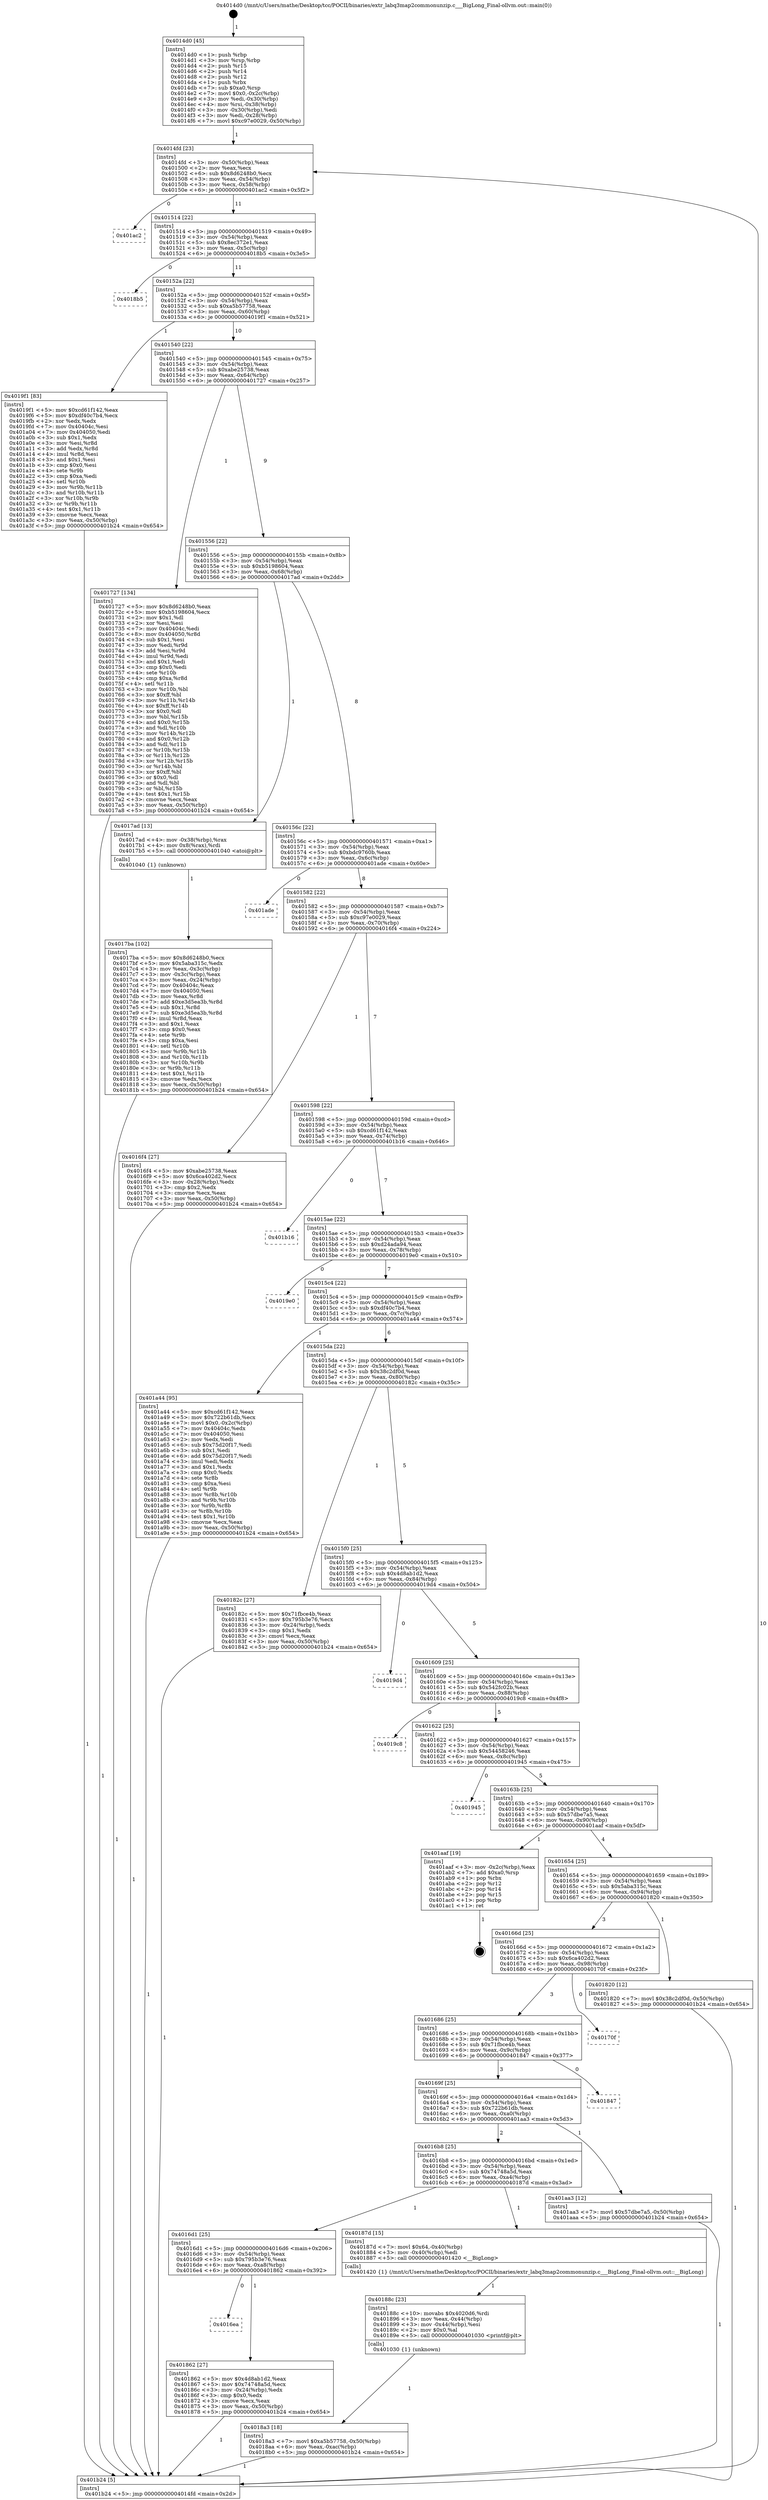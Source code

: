 digraph "0x4014d0" {
  label = "0x4014d0 (/mnt/c/Users/mathe/Desktop/tcc/POCII/binaries/extr_labq3map2commonunzip.c___BigLong_Final-ollvm.out::main(0))"
  labelloc = "t"
  node[shape=record]

  Entry [label="",width=0.3,height=0.3,shape=circle,fillcolor=black,style=filled]
  "0x4014fd" [label="{
     0x4014fd [23]\l
     | [instrs]\l
     &nbsp;&nbsp;0x4014fd \<+3\>: mov -0x50(%rbp),%eax\l
     &nbsp;&nbsp;0x401500 \<+2\>: mov %eax,%ecx\l
     &nbsp;&nbsp;0x401502 \<+6\>: sub $0x8d6248b0,%ecx\l
     &nbsp;&nbsp;0x401508 \<+3\>: mov %eax,-0x54(%rbp)\l
     &nbsp;&nbsp;0x40150b \<+3\>: mov %ecx,-0x58(%rbp)\l
     &nbsp;&nbsp;0x40150e \<+6\>: je 0000000000401ac2 \<main+0x5f2\>\l
  }"]
  "0x401ac2" [label="{
     0x401ac2\l
  }", style=dashed]
  "0x401514" [label="{
     0x401514 [22]\l
     | [instrs]\l
     &nbsp;&nbsp;0x401514 \<+5\>: jmp 0000000000401519 \<main+0x49\>\l
     &nbsp;&nbsp;0x401519 \<+3\>: mov -0x54(%rbp),%eax\l
     &nbsp;&nbsp;0x40151c \<+5\>: sub $0x8ec372e1,%eax\l
     &nbsp;&nbsp;0x401521 \<+3\>: mov %eax,-0x5c(%rbp)\l
     &nbsp;&nbsp;0x401524 \<+6\>: je 00000000004018b5 \<main+0x3e5\>\l
  }"]
  Exit [label="",width=0.3,height=0.3,shape=circle,fillcolor=black,style=filled,peripheries=2]
  "0x4018b5" [label="{
     0x4018b5\l
  }", style=dashed]
  "0x40152a" [label="{
     0x40152a [22]\l
     | [instrs]\l
     &nbsp;&nbsp;0x40152a \<+5\>: jmp 000000000040152f \<main+0x5f\>\l
     &nbsp;&nbsp;0x40152f \<+3\>: mov -0x54(%rbp),%eax\l
     &nbsp;&nbsp;0x401532 \<+5\>: sub $0xa5b57758,%eax\l
     &nbsp;&nbsp;0x401537 \<+3\>: mov %eax,-0x60(%rbp)\l
     &nbsp;&nbsp;0x40153a \<+6\>: je 00000000004019f1 \<main+0x521\>\l
  }"]
  "0x4018a3" [label="{
     0x4018a3 [18]\l
     | [instrs]\l
     &nbsp;&nbsp;0x4018a3 \<+7\>: movl $0xa5b57758,-0x50(%rbp)\l
     &nbsp;&nbsp;0x4018aa \<+6\>: mov %eax,-0xac(%rbp)\l
     &nbsp;&nbsp;0x4018b0 \<+5\>: jmp 0000000000401b24 \<main+0x654\>\l
  }"]
  "0x4019f1" [label="{
     0x4019f1 [83]\l
     | [instrs]\l
     &nbsp;&nbsp;0x4019f1 \<+5\>: mov $0xcd61f142,%eax\l
     &nbsp;&nbsp;0x4019f6 \<+5\>: mov $0xdf40c7b4,%ecx\l
     &nbsp;&nbsp;0x4019fb \<+2\>: xor %edx,%edx\l
     &nbsp;&nbsp;0x4019fd \<+7\>: mov 0x40404c,%esi\l
     &nbsp;&nbsp;0x401a04 \<+7\>: mov 0x404050,%edi\l
     &nbsp;&nbsp;0x401a0b \<+3\>: sub $0x1,%edx\l
     &nbsp;&nbsp;0x401a0e \<+3\>: mov %esi,%r8d\l
     &nbsp;&nbsp;0x401a11 \<+3\>: add %edx,%r8d\l
     &nbsp;&nbsp;0x401a14 \<+4\>: imul %r8d,%esi\l
     &nbsp;&nbsp;0x401a18 \<+3\>: and $0x1,%esi\l
     &nbsp;&nbsp;0x401a1b \<+3\>: cmp $0x0,%esi\l
     &nbsp;&nbsp;0x401a1e \<+4\>: sete %r9b\l
     &nbsp;&nbsp;0x401a22 \<+3\>: cmp $0xa,%edi\l
     &nbsp;&nbsp;0x401a25 \<+4\>: setl %r10b\l
     &nbsp;&nbsp;0x401a29 \<+3\>: mov %r9b,%r11b\l
     &nbsp;&nbsp;0x401a2c \<+3\>: and %r10b,%r11b\l
     &nbsp;&nbsp;0x401a2f \<+3\>: xor %r10b,%r9b\l
     &nbsp;&nbsp;0x401a32 \<+3\>: or %r9b,%r11b\l
     &nbsp;&nbsp;0x401a35 \<+4\>: test $0x1,%r11b\l
     &nbsp;&nbsp;0x401a39 \<+3\>: cmovne %ecx,%eax\l
     &nbsp;&nbsp;0x401a3c \<+3\>: mov %eax,-0x50(%rbp)\l
     &nbsp;&nbsp;0x401a3f \<+5\>: jmp 0000000000401b24 \<main+0x654\>\l
  }"]
  "0x401540" [label="{
     0x401540 [22]\l
     | [instrs]\l
     &nbsp;&nbsp;0x401540 \<+5\>: jmp 0000000000401545 \<main+0x75\>\l
     &nbsp;&nbsp;0x401545 \<+3\>: mov -0x54(%rbp),%eax\l
     &nbsp;&nbsp;0x401548 \<+5\>: sub $0xabe25738,%eax\l
     &nbsp;&nbsp;0x40154d \<+3\>: mov %eax,-0x64(%rbp)\l
     &nbsp;&nbsp;0x401550 \<+6\>: je 0000000000401727 \<main+0x257\>\l
  }"]
  "0x40188c" [label="{
     0x40188c [23]\l
     | [instrs]\l
     &nbsp;&nbsp;0x40188c \<+10\>: movabs $0x4020d6,%rdi\l
     &nbsp;&nbsp;0x401896 \<+3\>: mov %eax,-0x44(%rbp)\l
     &nbsp;&nbsp;0x401899 \<+3\>: mov -0x44(%rbp),%esi\l
     &nbsp;&nbsp;0x40189c \<+2\>: mov $0x0,%al\l
     &nbsp;&nbsp;0x40189e \<+5\>: call 0000000000401030 \<printf@plt\>\l
     | [calls]\l
     &nbsp;&nbsp;0x401030 \{1\} (unknown)\l
  }"]
  "0x401727" [label="{
     0x401727 [134]\l
     | [instrs]\l
     &nbsp;&nbsp;0x401727 \<+5\>: mov $0x8d6248b0,%eax\l
     &nbsp;&nbsp;0x40172c \<+5\>: mov $0xb5198604,%ecx\l
     &nbsp;&nbsp;0x401731 \<+2\>: mov $0x1,%dl\l
     &nbsp;&nbsp;0x401733 \<+2\>: xor %esi,%esi\l
     &nbsp;&nbsp;0x401735 \<+7\>: mov 0x40404c,%edi\l
     &nbsp;&nbsp;0x40173c \<+8\>: mov 0x404050,%r8d\l
     &nbsp;&nbsp;0x401744 \<+3\>: sub $0x1,%esi\l
     &nbsp;&nbsp;0x401747 \<+3\>: mov %edi,%r9d\l
     &nbsp;&nbsp;0x40174a \<+3\>: add %esi,%r9d\l
     &nbsp;&nbsp;0x40174d \<+4\>: imul %r9d,%edi\l
     &nbsp;&nbsp;0x401751 \<+3\>: and $0x1,%edi\l
     &nbsp;&nbsp;0x401754 \<+3\>: cmp $0x0,%edi\l
     &nbsp;&nbsp;0x401757 \<+4\>: sete %r10b\l
     &nbsp;&nbsp;0x40175b \<+4\>: cmp $0xa,%r8d\l
     &nbsp;&nbsp;0x40175f \<+4\>: setl %r11b\l
     &nbsp;&nbsp;0x401763 \<+3\>: mov %r10b,%bl\l
     &nbsp;&nbsp;0x401766 \<+3\>: xor $0xff,%bl\l
     &nbsp;&nbsp;0x401769 \<+3\>: mov %r11b,%r14b\l
     &nbsp;&nbsp;0x40176c \<+4\>: xor $0xff,%r14b\l
     &nbsp;&nbsp;0x401770 \<+3\>: xor $0x0,%dl\l
     &nbsp;&nbsp;0x401773 \<+3\>: mov %bl,%r15b\l
     &nbsp;&nbsp;0x401776 \<+4\>: and $0x0,%r15b\l
     &nbsp;&nbsp;0x40177a \<+3\>: and %dl,%r10b\l
     &nbsp;&nbsp;0x40177d \<+3\>: mov %r14b,%r12b\l
     &nbsp;&nbsp;0x401780 \<+4\>: and $0x0,%r12b\l
     &nbsp;&nbsp;0x401784 \<+3\>: and %dl,%r11b\l
     &nbsp;&nbsp;0x401787 \<+3\>: or %r10b,%r15b\l
     &nbsp;&nbsp;0x40178a \<+3\>: or %r11b,%r12b\l
     &nbsp;&nbsp;0x40178d \<+3\>: xor %r12b,%r15b\l
     &nbsp;&nbsp;0x401790 \<+3\>: or %r14b,%bl\l
     &nbsp;&nbsp;0x401793 \<+3\>: xor $0xff,%bl\l
     &nbsp;&nbsp;0x401796 \<+3\>: or $0x0,%dl\l
     &nbsp;&nbsp;0x401799 \<+2\>: and %dl,%bl\l
     &nbsp;&nbsp;0x40179b \<+3\>: or %bl,%r15b\l
     &nbsp;&nbsp;0x40179e \<+4\>: test $0x1,%r15b\l
     &nbsp;&nbsp;0x4017a2 \<+3\>: cmovne %ecx,%eax\l
     &nbsp;&nbsp;0x4017a5 \<+3\>: mov %eax,-0x50(%rbp)\l
     &nbsp;&nbsp;0x4017a8 \<+5\>: jmp 0000000000401b24 \<main+0x654\>\l
  }"]
  "0x401556" [label="{
     0x401556 [22]\l
     | [instrs]\l
     &nbsp;&nbsp;0x401556 \<+5\>: jmp 000000000040155b \<main+0x8b\>\l
     &nbsp;&nbsp;0x40155b \<+3\>: mov -0x54(%rbp),%eax\l
     &nbsp;&nbsp;0x40155e \<+5\>: sub $0xb5198604,%eax\l
     &nbsp;&nbsp;0x401563 \<+3\>: mov %eax,-0x68(%rbp)\l
     &nbsp;&nbsp;0x401566 \<+6\>: je 00000000004017ad \<main+0x2dd\>\l
  }"]
  "0x4016ea" [label="{
     0x4016ea\l
  }", style=dashed]
  "0x4017ad" [label="{
     0x4017ad [13]\l
     | [instrs]\l
     &nbsp;&nbsp;0x4017ad \<+4\>: mov -0x38(%rbp),%rax\l
     &nbsp;&nbsp;0x4017b1 \<+4\>: mov 0x8(%rax),%rdi\l
     &nbsp;&nbsp;0x4017b5 \<+5\>: call 0000000000401040 \<atoi@plt\>\l
     | [calls]\l
     &nbsp;&nbsp;0x401040 \{1\} (unknown)\l
  }"]
  "0x40156c" [label="{
     0x40156c [22]\l
     | [instrs]\l
     &nbsp;&nbsp;0x40156c \<+5\>: jmp 0000000000401571 \<main+0xa1\>\l
     &nbsp;&nbsp;0x401571 \<+3\>: mov -0x54(%rbp),%eax\l
     &nbsp;&nbsp;0x401574 \<+5\>: sub $0xbdc9760b,%eax\l
     &nbsp;&nbsp;0x401579 \<+3\>: mov %eax,-0x6c(%rbp)\l
     &nbsp;&nbsp;0x40157c \<+6\>: je 0000000000401ade \<main+0x60e\>\l
  }"]
  "0x401862" [label="{
     0x401862 [27]\l
     | [instrs]\l
     &nbsp;&nbsp;0x401862 \<+5\>: mov $0x4d8ab1d2,%eax\l
     &nbsp;&nbsp;0x401867 \<+5\>: mov $0x74748a5d,%ecx\l
     &nbsp;&nbsp;0x40186c \<+3\>: mov -0x24(%rbp),%edx\l
     &nbsp;&nbsp;0x40186f \<+3\>: cmp $0x0,%edx\l
     &nbsp;&nbsp;0x401872 \<+3\>: cmove %ecx,%eax\l
     &nbsp;&nbsp;0x401875 \<+3\>: mov %eax,-0x50(%rbp)\l
     &nbsp;&nbsp;0x401878 \<+5\>: jmp 0000000000401b24 \<main+0x654\>\l
  }"]
  "0x401ade" [label="{
     0x401ade\l
  }", style=dashed]
  "0x401582" [label="{
     0x401582 [22]\l
     | [instrs]\l
     &nbsp;&nbsp;0x401582 \<+5\>: jmp 0000000000401587 \<main+0xb7\>\l
     &nbsp;&nbsp;0x401587 \<+3\>: mov -0x54(%rbp),%eax\l
     &nbsp;&nbsp;0x40158a \<+5\>: sub $0xc97e0029,%eax\l
     &nbsp;&nbsp;0x40158f \<+3\>: mov %eax,-0x70(%rbp)\l
     &nbsp;&nbsp;0x401592 \<+6\>: je 00000000004016f4 \<main+0x224\>\l
  }"]
  "0x4016d1" [label="{
     0x4016d1 [25]\l
     | [instrs]\l
     &nbsp;&nbsp;0x4016d1 \<+5\>: jmp 00000000004016d6 \<main+0x206\>\l
     &nbsp;&nbsp;0x4016d6 \<+3\>: mov -0x54(%rbp),%eax\l
     &nbsp;&nbsp;0x4016d9 \<+5\>: sub $0x795b3e76,%eax\l
     &nbsp;&nbsp;0x4016de \<+6\>: mov %eax,-0xa8(%rbp)\l
     &nbsp;&nbsp;0x4016e4 \<+6\>: je 0000000000401862 \<main+0x392\>\l
  }"]
  "0x4016f4" [label="{
     0x4016f4 [27]\l
     | [instrs]\l
     &nbsp;&nbsp;0x4016f4 \<+5\>: mov $0xabe25738,%eax\l
     &nbsp;&nbsp;0x4016f9 \<+5\>: mov $0x6ca402d2,%ecx\l
     &nbsp;&nbsp;0x4016fe \<+3\>: mov -0x28(%rbp),%edx\l
     &nbsp;&nbsp;0x401701 \<+3\>: cmp $0x2,%edx\l
     &nbsp;&nbsp;0x401704 \<+3\>: cmovne %ecx,%eax\l
     &nbsp;&nbsp;0x401707 \<+3\>: mov %eax,-0x50(%rbp)\l
     &nbsp;&nbsp;0x40170a \<+5\>: jmp 0000000000401b24 \<main+0x654\>\l
  }"]
  "0x401598" [label="{
     0x401598 [22]\l
     | [instrs]\l
     &nbsp;&nbsp;0x401598 \<+5\>: jmp 000000000040159d \<main+0xcd\>\l
     &nbsp;&nbsp;0x40159d \<+3\>: mov -0x54(%rbp),%eax\l
     &nbsp;&nbsp;0x4015a0 \<+5\>: sub $0xcd61f142,%eax\l
     &nbsp;&nbsp;0x4015a5 \<+3\>: mov %eax,-0x74(%rbp)\l
     &nbsp;&nbsp;0x4015a8 \<+6\>: je 0000000000401b16 \<main+0x646\>\l
  }"]
  "0x401b24" [label="{
     0x401b24 [5]\l
     | [instrs]\l
     &nbsp;&nbsp;0x401b24 \<+5\>: jmp 00000000004014fd \<main+0x2d\>\l
  }"]
  "0x4014d0" [label="{
     0x4014d0 [45]\l
     | [instrs]\l
     &nbsp;&nbsp;0x4014d0 \<+1\>: push %rbp\l
     &nbsp;&nbsp;0x4014d1 \<+3\>: mov %rsp,%rbp\l
     &nbsp;&nbsp;0x4014d4 \<+2\>: push %r15\l
     &nbsp;&nbsp;0x4014d6 \<+2\>: push %r14\l
     &nbsp;&nbsp;0x4014d8 \<+2\>: push %r12\l
     &nbsp;&nbsp;0x4014da \<+1\>: push %rbx\l
     &nbsp;&nbsp;0x4014db \<+7\>: sub $0xa0,%rsp\l
     &nbsp;&nbsp;0x4014e2 \<+7\>: movl $0x0,-0x2c(%rbp)\l
     &nbsp;&nbsp;0x4014e9 \<+3\>: mov %edi,-0x30(%rbp)\l
     &nbsp;&nbsp;0x4014ec \<+4\>: mov %rsi,-0x38(%rbp)\l
     &nbsp;&nbsp;0x4014f0 \<+3\>: mov -0x30(%rbp),%edi\l
     &nbsp;&nbsp;0x4014f3 \<+3\>: mov %edi,-0x28(%rbp)\l
     &nbsp;&nbsp;0x4014f6 \<+7\>: movl $0xc97e0029,-0x50(%rbp)\l
  }"]
  "0x4017ba" [label="{
     0x4017ba [102]\l
     | [instrs]\l
     &nbsp;&nbsp;0x4017ba \<+5\>: mov $0x8d6248b0,%ecx\l
     &nbsp;&nbsp;0x4017bf \<+5\>: mov $0x5aba315c,%edx\l
     &nbsp;&nbsp;0x4017c4 \<+3\>: mov %eax,-0x3c(%rbp)\l
     &nbsp;&nbsp;0x4017c7 \<+3\>: mov -0x3c(%rbp),%eax\l
     &nbsp;&nbsp;0x4017ca \<+3\>: mov %eax,-0x24(%rbp)\l
     &nbsp;&nbsp;0x4017cd \<+7\>: mov 0x40404c,%eax\l
     &nbsp;&nbsp;0x4017d4 \<+7\>: mov 0x404050,%esi\l
     &nbsp;&nbsp;0x4017db \<+3\>: mov %eax,%r8d\l
     &nbsp;&nbsp;0x4017de \<+7\>: add $0xe3d5ea3b,%r8d\l
     &nbsp;&nbsp;0x4017e5 \<+4\>: sub $0x1,%r8d\l
     &nbsp;&nbsp;0x4017e9 \<+7\>: sub $0xe3d5ea3b,%r8d\l
     &nbsp;&nbsp;0x4017f0 \<+4\>: imul %r8d,%eax\l
     &nbsp;&nbsp;0x4017f4 \<+3\>: and $0x1,%eax\l
     &nbsp;&nbsp;0x4017f7 \<+3\>: cmp $0x0,%eax\l
     &nbsp;&nbsp;0x4017fa \<+4\>: sete %r9b\l
     &nbsp;&nbsp;0x4017fe \<+3\>: cmp $0xa,%esi\l
     &nbsp;&nbsp;0x401801 \<+4\>: setl %r10b\l
     &nbsp;&nbsp;0x401805 \<+3\>: mov %r9b,%r11b\l
     &nbsp;&nbsp;0x401808 \<+3\>: and %r10b,%r11b\l
     &nbsp;&nbsp;0x40180b \<+3\>: xor %r10b,%r9b\l
     &nbsp;&nbsp;0x40180e \<+3\>: or %r9b,%r11b\l
     &nbsp;&nbsp;0x401811 \<+4\>: test $0x1,%r11b\l
     &nbsp;&nbsp;0x401815 \<+3\>: cmovne %edx,%ecx\l
     &nbsp;&nbsp;0x401818 \<+3\>: mov %ecx,-0x50(%rbp)\l
     &nbsp;&nbsp;0x40181b \<+5\>: jmp 0000000000401b24 \<main+0x654\>\l
  }"]
  "0x40187d" [label="{
     0x40187d [15]\l
     | [instrs]\l
     &nbsp;&nbsp;0x40187d \<+7\>: movl $0x64,-0x40(%rbp)\l
     &nbsp;&nbsp;0x401884 \<+3\>: mov -0x40(%rbp),%edi\l
     &nbsp;&nbsp;0x401887 \<+5\>: call 0000000000401420 \<__BigLong\>\l
     | [calls]\l
     &nbsp;&nbsp;0x401420 \{1\} (/mnt/c/Users/mathe/Desktop/tcc/POCII/binaries/extr_labq3map2commonunzip.c___BigLong_Final-ollvm.out::__BigLong)\l
  }"]
  "0x401b16" [label="{
     0x401b16\l
  }", style=dashed]
  "0x4015ae" [label="{
     0x4015ae [22]\l
     | [instrs]\l
     &nbsp;&nbsp;0x4015ae \<+5\>: jmp 00000000004015b3 \<main+0xe3\>\l
     &nbsp;&nbsp;0x4015b3 \<+3\>: mov -0x54(%rbp),%eax\l
     &nbsp;&nbsp;0x4015b6 \<+5\>: sub $0xd24ada94,%eax\l
     &nbsp;&nbsp;0x4015bb \<+3\>: mov %eax,-0x78(%rbp)\l
     &nbsp;&nbsp;0x4015be \<+6\>: je 00000000004019e0 \<main+0x510\>\l
  }"]
  "0x4016b8" [label="{
     0x4016b8 [25]\l
     | [instrs]\l
     &nbsp;&nbsp;0x4016b8 \<+5\>: jmp 00000000004016bd \<main+0x1ed\>\l
     &nbsp;&nbsp;0x4016bd \<+3\>: mov -0x54(%rbp),%eax\l
     &nbsp;&nbsp;0x4016c0 \<+5\>: sub $0x74748a5d,%eax\l
     &nbsp;&nbsp;0x4016c5 \<+6\>: mov %eax,-0xa4(%rbp)\l
     &nbsp;&nbsp;0x4016cb \<+6\>: je 000000000040187d \<main+0x3ad\>\l
  }"]
  "0x4019e0" [label="{
     0x4019e0\l
  }", style=dashed]
  "0x4015c4" [label="{
     0x4015c4 [22]\l
     | [instrs]\l
     &nbsp;&nbsp;0x4015c4 \<+5\>: jmp 00000000004015c9 \<main+0xf9\>\l
     &nbsp;&nbsp;0x4015c9 \<+3\>: mov -0x54(%rbp),%eax\l
     &nbsp;&nbsp;0x4015cc \<+5\>: sub $0xdf40c7b4,%eax\l
     &nbsp;&nbsp;0x4015d1 \<+3\>: mov %eax,-0x7c(%rbp)\l
     &nbsp;&nbsp;0x4015d4 \<+6\>: je 0000000000401a44 \<main+0x574\>\l
  }"]
  "0x401aa3" [label="{
     0x401aa3 [12]\l
     | [instrs]\l
     &nbsp;&nbsp;0x401aa3 \<+7\>: movl $0x57dbe7a5,-0x50(%rbp)\l
     &nbsp;&nbsp;0x401aaa \<+5\>: jmp 0000000000401b24 \<main+0x654\>\l
  }"]
  "0x401a44" [label="{
     0x401a44 [95]\l
     | [instrs]\l
     &nbsp;&nbsp;0x401a44 \<+5\>: mov $0xcd61f142,%eax\l
     &nbsp;&nbsp;0x401a49 \<+5\>: mov $0x722b61db,%ecx\l
     &nbsp;&nbsp;0x401a4e \<+7\>: movl $0x0,-0x2c(%rbp)\l
     &nbsp;&nbsp;0x401a55 \<+7\>: mov 0x40404c,%edx\l
     &nbsp;&nbsp;0x401a5c \<+7\>: mov 0x404050,%esi\l
     &nbsp;&nbsp;0x401a63 \<+2\>: mov %edx,%edi\l
     &nbsp;&nbsp;0x401a65 \<+6\>: sub $0x75d20f17,%edi\l
     &nbsp;&nbsp;0x401a6b \<+3\>: sub $0x1,%edi\l
     &nbsp;&nbsp;0x401a6e \<+6\>: add $0x75d20f17,%edi\l
     &nbsp;&nbsp;0x401a74 \<+3\>: imul %edi,%edx\l
     &nbsp;&nbsp;0x401a77 \<+3\>: and $0x1,%edx\l
     &nbsp;&nbsp;0x401a7a \<+3\>: cmp $0x0,%edx\l
     &nbsp;&nbsp;0x401a7d \<+4\>: sete %r8b\l
     &nbsp;&nbsp;0x401a81 \<+3\>: cmp $0xa,%esi\l
     &nbsp;&nbsp;0x401a84 \<+4\>: setl %r9b\l
     &nbsp;&nbsp;0x401a88 \<+3\>: mov %r8b,%r10b\l
     &nbsp;&nbsp;0x401a8b \<+3\>: and %r9b,%r10b\l
     &nbsp;&nbsp;0x401a8e \<+3\>: xor %r9b,%r8b\l
     &nbsp;&nbsp;0x401a91 \<+3\>: or %r8b,%r10b\l
     &nbsp;&nbsp;0x401a94 \<+4\>: test $0x1,%r10b\l
     &nbsp;&nbsp;0x401a98 \<+3\>: cmovne %ecx,%eax\l
     &nbsp;&nbsp;0x401a9b \<+3\>: mov %eax,-0x50(%rbp)\l
     &nbsp;&nbsp;0x401a9e \<+5\>: jmp 0000000000401b24 \<main+0x654\>\l
  }"]
  "0x4015da" [label="{
     0x4015da [22]\l
     | [instrs]\l
     &nbsp;&nbsp;0x4015da \<+5\>: jmp 00000000004015df \<main+0x10f\>\l
     &nbsp;&nbsp;0x4015df \<+3\>: mov -0x54(%rbp),%eax\l
     &nbsp;&nbsp;0x4015e2 \<+5\>: sub $0x38c2df0d,%eax\l
     &nbsp;&nbsp;0x4015e7 \<+3\>: mov %eax,-0x80(%rbp)\l
     &nbsp;&nbsp;0x4015ea \<+6\>: je 000000000040182c \<main+0x35c\>\l
  }"]
  "0x40169f" [label="{
     0x40169f [25]\l
     | [instrs]\l
     &nbsp;&nbsp;0x40169f \<+5\>: jmp 00000000004016a4 \<main+0x1d4\>\l
     &nbsp;&nbsp;0x4016a4 \<+3\>: mov -0x54(%rbp),%eax\l
     &nbsp;&nbsp;0x4016a7 \<+5\>: sub $0x722b61db,%eax\l
     &nbsp;&nbsp;0x4016ac \<+6\>: mov %eax,-0xa0(%rbp)\l
     &nbsp;&nbsp;0x4016b2 \<+6\>: je 0000000000401aa3 \<main+0x5d3\>\l
  }"]
  "0x40182c" [label="{
     0x40182c [27]\l
     | [instrs]\l
     &nbsp;&nbsp;0x40182c \<+5\>: mov $0x71fbce4b,%eax\l
     &nbsp;&nbsp;0x401831 \<+5\>: mov $0x795b3e76,%ecx\l
     &nbsp;&nbsp;0x401836 \<+3\>: mov -0x24(%rbp),%edx\l
     &nbsp;&nbsp;0x401839 \<+3\>: cmp $0x1,%edx\l
     &nbsp;&nbsp;0x40183c \<+3\>: cmovl %ecx,%eax\l
     &nbsp;&nbsp;0x40183f \<+3\>: mov %eax,-0x50(%rbp)\l
     &nbsp;&nbsp;0x401842 \<+5\>: jmp 0000000000401b24 \<main+0x654\>\l
  }"]
  "0x4015f0" [label="{
     0x4015f0 [25]\l
     | [instrs]\l
     &nbsp;&nbsp;0x4015f0 \<+5\>: jmp 00000000004015f5 \<main+0x125\>\l
     &nbsp;&nbsp;0x4015f5 \<+3\>: mov -0x54(%rbp),%eax\l
     &nbsp;&nbsp;0x4015f8 \<+5\>: sub $0x4d8ab1d2,%eax\l
     &nbsp;&nbsp;0x4015fd \<+6\>: mov %eax,-0x84(%rbp)\l
     &nbsp;&nbsp;0x401603 \<+6\>: je 00000000004019d4 \<main+0x504\>\l
  }"]
  "0x401847" [label="{
     0x401847\l
  }", style=dashed]
  "0x4019d4" [label="{
     0x4019d4\l
  }", style=dashed]
  "0x401609" [label="{
     0x401609 [25]\l
     | [instrs]\l
     &nbsp;&nbsp;0x401609 \<+5\>: jmp 000000000040160e \<main+0x13e\>\l
     &nbsp;&nbsp;0x40160e \<+3\>: mov -0x54(%rbp),%eax\l
     &nbsp;&nbsp;0x401611 \<+5\>: sub $0x542fc02b,%eax\l
     &nbsp;&nbsp;0x401616 \<+6\>: mov %eax,-0x88(%rbp)\l
     &nbsp;&nbsp;0x40161c \<+6\>: je 00000000004019c8 \<main+0x4f8\>\l
  }"]
  "0x401686" [label="{
     0x401686 [25]\l
     | [instrs]\l
     &nbsp;&nbsp;0x401686 \<+5\>: jmp 000000000040168b \<main+0x1bb\>\l
     &nbsp;&nbsp;0x40168b \<+3\>: mov -0x54(%rbp),%eax\l
     &nbsp;&nbsp;0x40168e \<+5\>: sub $0x71fbce4b,%eax\l
     &nbsp;&nbsp;0x401693 \<+6\>: mov %eax,-0x9c(%rbp)\l
     &nbsp;&nbsp;0x401699 \<+6\>: je 0000000000401847 \<main+0x377\>\l
  }"]
  "0x4019c8" [label="{
     0x4019c8\l
  }", style=dashed]
  "0x401622" [label="{
     0x401622 [25]\l
     | [instrs]\l
     &nbsp;&nbsp;0x401622 \<+5\>: jmp 0000000000401627 \<main+0x157\>\l
     &nbsp;&nbsp;0x401627 \<+3\>: mov -0x54(%rbp),%eax\l
     &nbsp;&nbsp;0x40162a \<+5\>: sub $0x54458246,%eax\l
     &nbsp;&nbsp;0x40162f \<+6\>: mov %eax,-0x8c(%rbp)\l
     &nbsp;&nbsp;0x401635 \<+6\>: je 0000000000401945 \<main+0x475\>\l
  }"]
  "0x40170f" [label="{
     0x40170f\l
  }", style=dashed]
  "0x401945" [label="{
     0x401945\l
  }", style=dashed]
  "0x40163b" [label="{
     0x40163b [25]\l
     | [instrs]\l
     &nbsp;&nbsp;0x40163b \<+5\>: jmp 0000000000401640 \<main+0x170\>\l
     &nbsp;&nbsp;0x401640 \<+3\>: mov -0x54(%rbp),%eax\l
     &nbsp;&nbsp;0x401643 \<+5\>: sub $0x57dbe7a5,%eax\l
     &nbsp;&nbsp;0x401648 \<+6\>: mov %eax,-0x90(%rbp)\l
     &nbsp;&nbsp;0x40164e \<+6\>: je 0000000000401aaf \<main+0x5df\>\l
  }"]
  "0x40166d" [label="{
     0x40166d [25]\l
     | [instrs]\l
     &nbsp;&nbsp;0x40166d \<+5\>: jmp 0000000000401672 \<main+0x1a2\>\l
     &nbsp;&nbsp;0x401672 \<+3\>: mov -0x54(%rbp),%eax\l
     &nbsp;&nbsp;0x401675 \<+5\>: sub $0x6ca402d2,%eax\l
     &nbsp;&nbsp;0x40167a \<+6\>: mov %eax,-0x98(%rbp)\l
     &nbsp;&nbsp;0x401680 \<+6\>: je 000000000040170f \<main+0x23f\>\l
  }"]
  "0x401aaf" [label="{
     0x401aaf [19]\l
     | [instrs]\l
     &nbsp;&nbsp;0x401aaf \<+3\>: mov -0x2c(%rbp),%eax\l
     &nbsp;&nbsp;0x401ab2 \<+7\>: add $0xa0,%rsp\l
     &nbsp;&nbsp;0x401ab9 \<+1\>: pop %rbx\l
     &nbsp;&nbsp;0x401aba \<+2\>: pop %r12\l
     &nbsp;&nbsp;0x401abc \<+2\>: pop %r14\l
     &nbsp;&nbsp;0x401abe \<+2\>: pop %r15\l
     &nbsp;&nbsp;0x401ac0 \<+1\>: pop %rbp\l
     &nbsp;&nbsp;0x401ac1 \<+1\>: ret\l
  }"]
  "0x401654" [label="{
     0x401654 [25]\l
     | [instrs]\l
     &nbsp;&nbsp;0x401654 \<+5\>: jmp 0000000000401659 \<main+0x189\>\l
     &nbsp;&nbsp;0x401659 \<+3\>: mov -0x54(%rbp),%eax\l
     &nbsp;&nbsp;0x40165c \<+5\>: sub $0x5aba315c,%eax\l
     &nbsp;&nbsp;0x401661 \<+6\>: mov %eax,-0x94(%rbp)\l
     &nbsp;&nbsp;0x401667 \<+6\>: je 0000000000401820 \<main+0x350\>\l
  }"]
  "0x401820" [label="{
     0x401820 [12]\l
     | [instrs]\l
     &nbsp;&nbsp;0x401820 \<+7\>: movl $0x38c2df0d,-0x50(%rbp)\l
     &nbsp;&nbsp;0x401827 \<+5\>: jmp 0000000000401b24 \<main+0x654\>\l
  }"]
  Entry -> "0x4014d0" [label=" 1"]
  "0x4014fd" -> "0x401ac2" [label=" 0"]
  "0x4014fd" -> "0x401514" [label=" 11"]
  "0x401aaf" -> Exit [label=" 1"]
  "0x401514" -> "0x4018b5" [label=" 0"]
  "0x401514" -> "0x40152a" [label=" 11"]
  "0x401aa3" -> "0x401b24" [label=" 1"]
  "0x40152a" -> "0x4019f1" [label=" 1"]
  "0x40152a" -> "0x401540" [label=" 10"]
  "0x401a44" -> "0x401b24" [label=" 1"]
  "0x401540" -> "0x401727" [label=" 1"]
  "0x401540" -> "0x401556" [label=" 9"]
  "0x4019f1" -> "0x401b24" [label=" 1"]
  "0x401556" -> "0x4017ad" [label=" 1"]
  "0x401556" -> "0x40156c" [label=" 8"]
  "0x4018a3" -> "0x401b24" [label=" 1"]
  "0x40156c" -> "0x401ade" [label=" 0"]
  "0x40156c" -> "0x401582" [label=" 8"]
  "0x40188c" -> "0x4018a3" [label=" 1"]
  "0x401582" -> "0x4016f4" [label=" 1"]
  "0x401582" -> "0x401598" [label=" 7"]
  "0x4016f4" -> "0x401b24" [label=" 1"]
  "0x4014d0" -> "0x4014fd" [label=" 1"]
  "0x401b24" -> "0x4014fd" [label=" 10"]
  "0x401727" -> "0x401b24" [label=" 1"]
  "0x4017ad" -> "0x4017ba" [label=" 1"]
  "0x4017ba" -> "0x401b24" [label=" 1"]
  "0x401862" -> "0x401b24" [label=" 1"]
  "0x401598" -> "0x401b16" [label=" 0"]
  "0x401598" -> "0x4015ae" [label=" 7"]
  "0x4016d1" -> "0x4016ea" [label=" 0"]
  "0x4015ae" -> "0x4019e0" [label=" 0"]
  "0x4015ae" -> "0x4015c4" [label=" 7"]
  "0x40187d" -> "0x40188c" [label=" 1"]
  "0x4015c4" -> "0x401a44" [label=" 1"]
  "0x4015c4" -> "0x4015da" [label=" 6"]
  "0x4016b8" -> "0x4016d1" [label=" 1"]
  "0x4015da" -> "0x40182c" [label=" 1"]
  "0x4015da" -> "0x4015f0" [label=" 5"]
  "0x4016d1" -> "0x401862" [label=" 1"]
  "0x4015f0" -> "0x4019d4" [label=" 0"]
  "0x4015f0" -> "0x401609" [label=" 5"]
  "0x40169f" -> "0x4016b8" [label=" 2"]
  "0x401609" -> "0x4019c8" [label=" 0"]
  "0x401609" -> "0x401622" [label=" 5"]
  "0x4016b8" -> "0x40187d" [label=" 1"]
  "0x401622" -> "0x401945" [label=" 0"]
  "0x401622" -> "0x40163b" [label=" 5"]
  "0x401686" -> "0x40169f" [label=" 3"]
  "0x40163b" -> "0x401aaf" [label=" 1"]
  "0x40163b" -> "0x401654" [label=" 4"]
  "0x40169f" -> "0x401aa3" [label=" 1"]
  "0x401654" -> "0x401820" [label=" 1"]
  "0x401654" -> "0x40166d" [label=" 3"]
  "0x401820" -> "0x401b24" [label=" 1"]
  "0x40182c" -> "0x401b24" [label=" 1"]
  "0x401686" -> "0x401847" [label=" 0"]
  "0x40166d" -> "0x40170f" [label=" 0"]
  "0x40166d" -> "0x401686" [label=" 3"]
}
